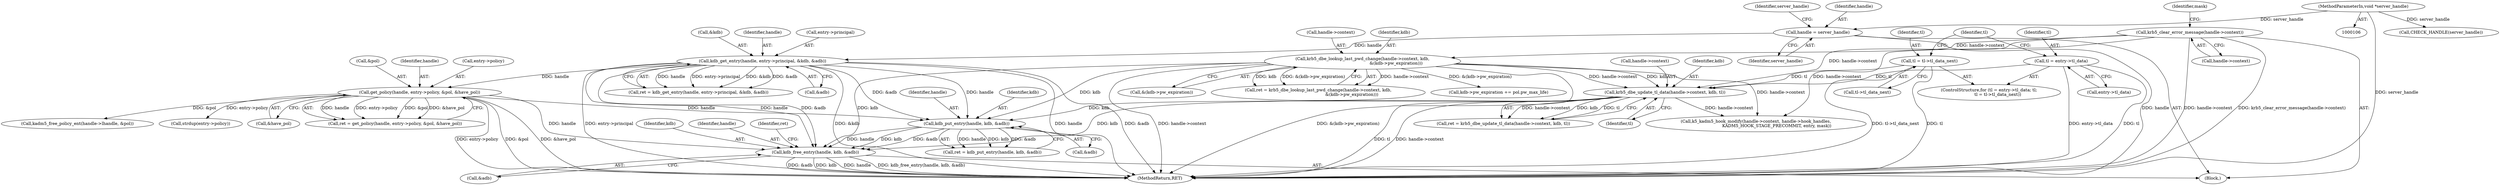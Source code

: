 digraph "0_krb5_b863de7fbf080b15e347a736fdda0a82d42f4f6b_0@API" {
"1000538" [label="(Call,kdb_free_entry(handle, kdb, &adb))"];
"1000222" [label="(Call,kdb_get_entry(handle, entry->principal, &kdb, &adb))"];
"1000123" [label="(Call,handle = server_handle)"];
"1000107" [label="(MethodParameterIn,void *server_handle)"];
"1000497" [label="(Call,kdb_put_entry(handle, kdb, &adb))"];
"1000242" [label="(Call,get_policy(handle, entry->policy, &pol, &have_pol))"];
"1000285" [label="(Call,krb5_dbe_lookup_last_pwd_change(handle->context, kdb,\n                                                  &(kdb->pw_expiration)))"];
"1000128" [label="(Call,krb5_clear_error_message(handle->context))"];
"1000444" [label="(Call,krb5_dbe_update_tl_data(handle->context, kdb, tl))"];
"1000436" [label="(Call,tl = tl->tl_data_next)"];
"1000430" [label="(Call,tl = entry->tl_data)"];
"1000290" [label="(Call,&(kdb->pw_expiration))"];
"1000249" [label="(Call,&have_pol)"];
"1000123" [label="(Call,handle = server_handle)"];
"1000540" [label="(Identifier,kdb)"];
"1000283" [label="(Call,ret = krb5_dbe_lookup_last_pwd_change(handle->context, kdb,\n                                                  &(kdb->pw_expiration)))"];
"1000438" [label="(Call,tl->tl_data_next)"];
"1000242" [label="(Call,get_policy(handle, entry->policy, &pol, &have_pol))"];
"1000539" [label="(Identifier,handle)"];
"1000286" [label="(Call,handle->context)"];
"1000495" [label="(Call,ret = kdb_put_entry(handle, kdb, &adb))"];
"1000240" [label="(Call,ret = get_policy(handle, entry->policy, &pol, &have_pol))"];
"1000436" [label="(Call,tl = tl->tl_data_next)"];
"1000224" [label="(Call,entry->principal)"];
"1000285" [label="(Call,krb5_dbe_lookup_last_pwd_change(handle->context, kdb,\n                                                  &(kdb->pw_expiration)))"];
"1000222" [label="(Call,kdb_get_entry(handle, entry->principal, &kdb, &adb))"];
"1000526" [label="(Call,kadm5_free_policy_ent(handle->lhandle, &pol))"];
"1000444" [label="(Call,krb5_dbe_update_tl_data(handle->context, kdb, tl))"];
"1000244" [label="(Call,entry->policy)"];
"1000498" [label="(Identifier,handle)"];
"1000445" [label="(Call,handle->context)"];
"1000247" [label="(Call,&pol)"];
"1000271" [label="(Call,strdup(entry->policy))"];
"1000124" [label="(Identifier,handle)"];
"1000126" [label="(Call,CHECK_HANDLE(server_handle))"];
"1000243" [label="(Identifier,handle)"];
"1000497" [label="(Call,kdb_put_entry(handle, kdb, &adb))"];
"1000297" [label="(Call,kdb->pw_expiration += pol.pw_max_life)"];
"1000127" [label="(Identifier,server_handle)"];
"1000125" [label="(Identifier,server_handle)"];
"1000135" [label="(Identifier,mask)"];
"1000289" [label="(Identifier,kdb)"];
"1000227" [label="(Call,&kdb)"];
"1000449" [label="(Identifier,tl)"];
"1000220" [label="(Call,ret = kdb_get_entry(handle, entry->principal, &kdb, &adb))"];
"1000229" [label="(Call,&adb)"];
"1000223" [label="(Identifier,handle)"];
"1000128" [label="(Call,krb5_clear_error_message(handle->context))"];
"1000544" [label="(Identifier,ret)"];
"1000432" [label="(Call,entry->tl_data)"];
"1000437" [label="(Identifier,tl)"];
"1000500" [label="(Call,&adb)"];
"1000442" [label="(Call,ret = krb5_dbe_update_tl_data(handle->context, kdb, tl))"];
"1000538" [label="(Call,kdb_free_entry(handle, kdb, &adb))"];
"1000435" [label="(Identifier,tl)"];
"1000430" [label="(Call,tl = entry->tl_data)"];
"1000545" [label="(MethodReturn,RET)"];
"1000110" [label="(Block,)"];
"1000482" [label="(Call,k5_kadm5_hook_modify(handle->context, handle->hook_handles,\n                               KADM5_HOOK_STAGE_PRECOMMIT, entry, mask))"];
"1000107" [label="(MethodParameterIn,void *server_handle)"];
"1000431" [label="(Identifier,tl)"];
"1000129" [label="(Call,handle->context)"];
"1000429" [label="(ControlStructure,for (tl = entry->tl_data; tl;\n             tl = tl->tl_data_next))"];
"1000541" [label="(Call,&adb)"];
"1000499" [label="(Identifier,kdb)"];
"1000448" [label="(Identifier,kdb)"];
"1000538" -> "1000110"  [label="AST: "];
"1000538" -> "1000541"  [label="CFG: "];
"1000539" -> "1000538"  [label="AST: "];
"1000540" -> "1000538"  [label="AST: "];
"1000541" -> "1000538"  [label="AST: "];
"1000544" -> "1000538"  [label="CFG: "];
"1000538" -> "1000545"  [label="DDG: kdb"];
"1000538" -> "1000545"  [label="DDG: handle"];
"1000538" -> "1000545"  [label="DDG: kdb_free_entry(handle, kdb, &adb)"];
"1000538" -> "1000545"  [label="DDG: &adb"];
"1000222" -> "1000538"  [label="DDG: handle"];
"1000222" -> "1000538"  [label="DDG: &adb"];
"1000497" -> "1000538"  [label="DDG: handle"];
"1000497" -> "1000538"  [label="DDG: kdb"];
"1000497" -> "1000538"  [label="DDG: &adb"];
"1000242" -> "1000538"  [label="DDG: handle"];
"1000285" -> "1000538"  [label="DDG: kdb"];
"1000444" -> "1000538"  [label="DDG: kdb"];
"1000222" -> "1000220"  [label="AST: "];
"1000222" -> "1000229"  [label="CFG: "];
"1000223" -> "1000222"  [label="AST: "];
"1000224" -> "1000222"  [label="AST: "];
"1000227" -> "1000222"  [label="AST: "];
"1000229" -> "1000222"  [label="AST: "];
"1000220" -> "1000222"  [label="CFG: "];
"1000222" -> "1000545"  [label="DDG: &kdb"];
"1000222" -> "1000545"  [label="DDG: handle"];
"1000222" -> "1000545"  [label="DDG: &adb"];
"1000222" -> "1000545"  [label="DDG: entry->principal"];
"1000222" -> "1000220"  [label="DDG: handle"];
"1000222" -> "1000220"  [label="DDG: entry->principal"];
"1000222" -> "1000220"  [label="DDG: &kdb"];
"1000222" -> "1000220"  [label="DDG: &adb"];
"1000123" -> "1000222"  [label="DDG: handle"];
"1000222" -> "1000242"  [label="DDG: handle"];
"1000222" -> "1000497"  [label="DDG: handle"];
"1000222" -> "1000497"  [label="DDG: &adb"];
"1000123" -> "1000110"  [label="AST: "];
"1000123" -> "1000125"  [label="CFG: "];
"1000124" -> "1000123"  [label="AST: "];
"1000125" -> "1000123"  [label="AST: "];
"1000127" -> "1000123"  [label="CFG: "];
"1000123" -> "1000545"  [label="DDG: handle"];
"1000107" -> "1000123"  [label="DDG: server_handle"];
"1000107" -> "1000106"  [label="AST: "];
"1000107" -> "1000545"  [label="DDG: server_handle"];
"1000107" -> "1000126"  [label="DDG: server_handle"];
"1000497" -> "1000495"  [label="AST: "];
"1000497" -> "1000500"  [label="CFG: "];
"1000498" -> "1000497"  [label="AST: "];
"1000499" -> "1000497"  [label="AST: "];
"1000500" -> "1000497"  [label="AST: "];
"1000495" -> "1000497"  [label="CFG: "];
"1000497" -> "1000495"  [label="DDG: handle"];
"1000497" -> "1000495"  [label="DDG: kdb"];
"1000497" -> "1000495"  [label="DDG: &adb"];
"1000242" -> "1000497"  [label="DDG: handle"];
"1000285" -> "1000497"  [label="DDG: kdb"];
"1000444" -> "1000497"  [label="DDG: kdb"];
"1000242" -> "1000240"  [label="AST: "];
"1000242" -> "1000249"  [label="CFG: "];
"1000243" -> "1000242"  [label="AST: "];
"1000244" -> "1000242"  [label="AST: "];
"1000247" -> "1000242"  [label="AST: "];
"1000249" -> "1000242"  [label="AST: "];
"1000240" -> "1000242"  [label="CFG: "];
"1000242" -> "1000545"  [label="DDG: entry->policy"];
"1000242" -> "1000545"  [label="DDG: &pol"];
"1000242" -> "1000545"  [label="DDG: &have_pol"];
"1000242" -> "1000240"  [label="DDG: handle"];
"1000242" -> "1000240"  [label="DDG: entry->policy"];
"1000242" -> "1000240"  [label="DDG: &pol"];
"1000242" -> "1000240"  [label="DDG: &have_pol"];
"1000242" -> "1000271"  [label="DDG: entry->policy"];
"1000242" -> "1000526"  [label="DDG: &pol"];
"1000285" -> "1000283"  [label="AST: "];
"1000285" -> "1000290"  [label="CFG: "];
"1000286" -> "1000285"  [label="AST: "];
"1000289" -> "1000285"  [label="AST: "];
"1000290" -> "1000285"  [label="AST: "];
"1000283" -> "1000285"  [label="CFG: "];
"1000285" -> "1000545"  [label="DDG: handle->context"];
"1000285" -> "1000545"  [label="DDG: &(kdb->pw_expiration)"];
"1000285" -> "1000283"  [label="DDG: handle->context"];
"1000285" -> "1000283"  [label="DDG: kdb"];
"1000285" -> "1000283"  [label="DDG: &(kdb->pw_expiration)"];
"1000128" -> "1000285"  [label="DDG: handle->context"];
"1000285" -> "1000297"  [label="DDG: &(kdb->pw_expiration)"];
"1000285" -> "1000444"  [label="DDG: handle->context"];
"1000285" -> "1000444"  [label="DDG: kdb"];
"1000285" -> "1000482"  [label="DDG: handle->context"];
"1000128" -> "1000110"  [label="AST: "];
"1000128" -> "1000129"  [label="CFG: "];
"1000129" -> "1000128"  [label="AST: "];
"1000135" -> "1000128"  [label="CFG: "];
"1000128" -> "1000545"  [label="DDG: handle->context"];
"1000128" -> "1000545"  [label="DDG: krb5_clear_error_message(handle->context)"];
"1000128" -> "1000444"  [label="DDG: handle->context"];
"1000128" -> "1000482"  [label="DDG: handle->context"];
"1000444" -> "1000442"  [label="AST: "];
"1000444" -> "1000449"  [label="CFG: "];
"1000445" -> "1000444"  [label="AST: "];
"1000448" -> "1000444"  [label="AST: "];
"1000449" -> "1000444"  [label="AST: "];
"1000442" -> "1000444"  [label="CFG: "];
"1000444" -> "1000545"  [label="DDG: tl"];
"1000444" -> "1000545"  [label="DDG: handle->context"];
"1000444" -> "1000442"  [label="DDG: handle->context"];
"1000444" -> "1000442"  [label="DDG: kdb"];
"1000444" -> "1000442"  [label="DDG: tl"];
"1000436" -> "1000444"  [label="DDG: tl"];
"1000430" -> "1000444"  [label="DDG: tl"];
"1000444" -> "1000482"  [label="DDG: handle->context"];
"1000436" -> "1000429"  [label="AST: "];
"1000436" -> "1000438"  [label="CFG: "];
"1000437" -> "1000436"  [label="AST: "];
"1000438" -> "1000436"  [label="AST: "];
"1000435" -> "1000436"  [label="CFG: "];
"1000436" -> "1000545"  [label="DDG: tl"];
"1000436" -> "1000545"  [label="DDG: tl->tl_data_next"];
"1000430" -> "1000429"  [label="AST: "];
"1000430" -> "1000432"  [label="CFG: "];
"1000431" -> "1000430"  [label="AST: "];
"1000432" -> "1000430"  [label="AST: "];
"1000435" -> "1000430"  [label="CFG: "];
"1000430" -> "1000545"  [label="DDG: entry->tl_data"];
"1000430" -> "1000545"  [label="DDG: tl"];
}
